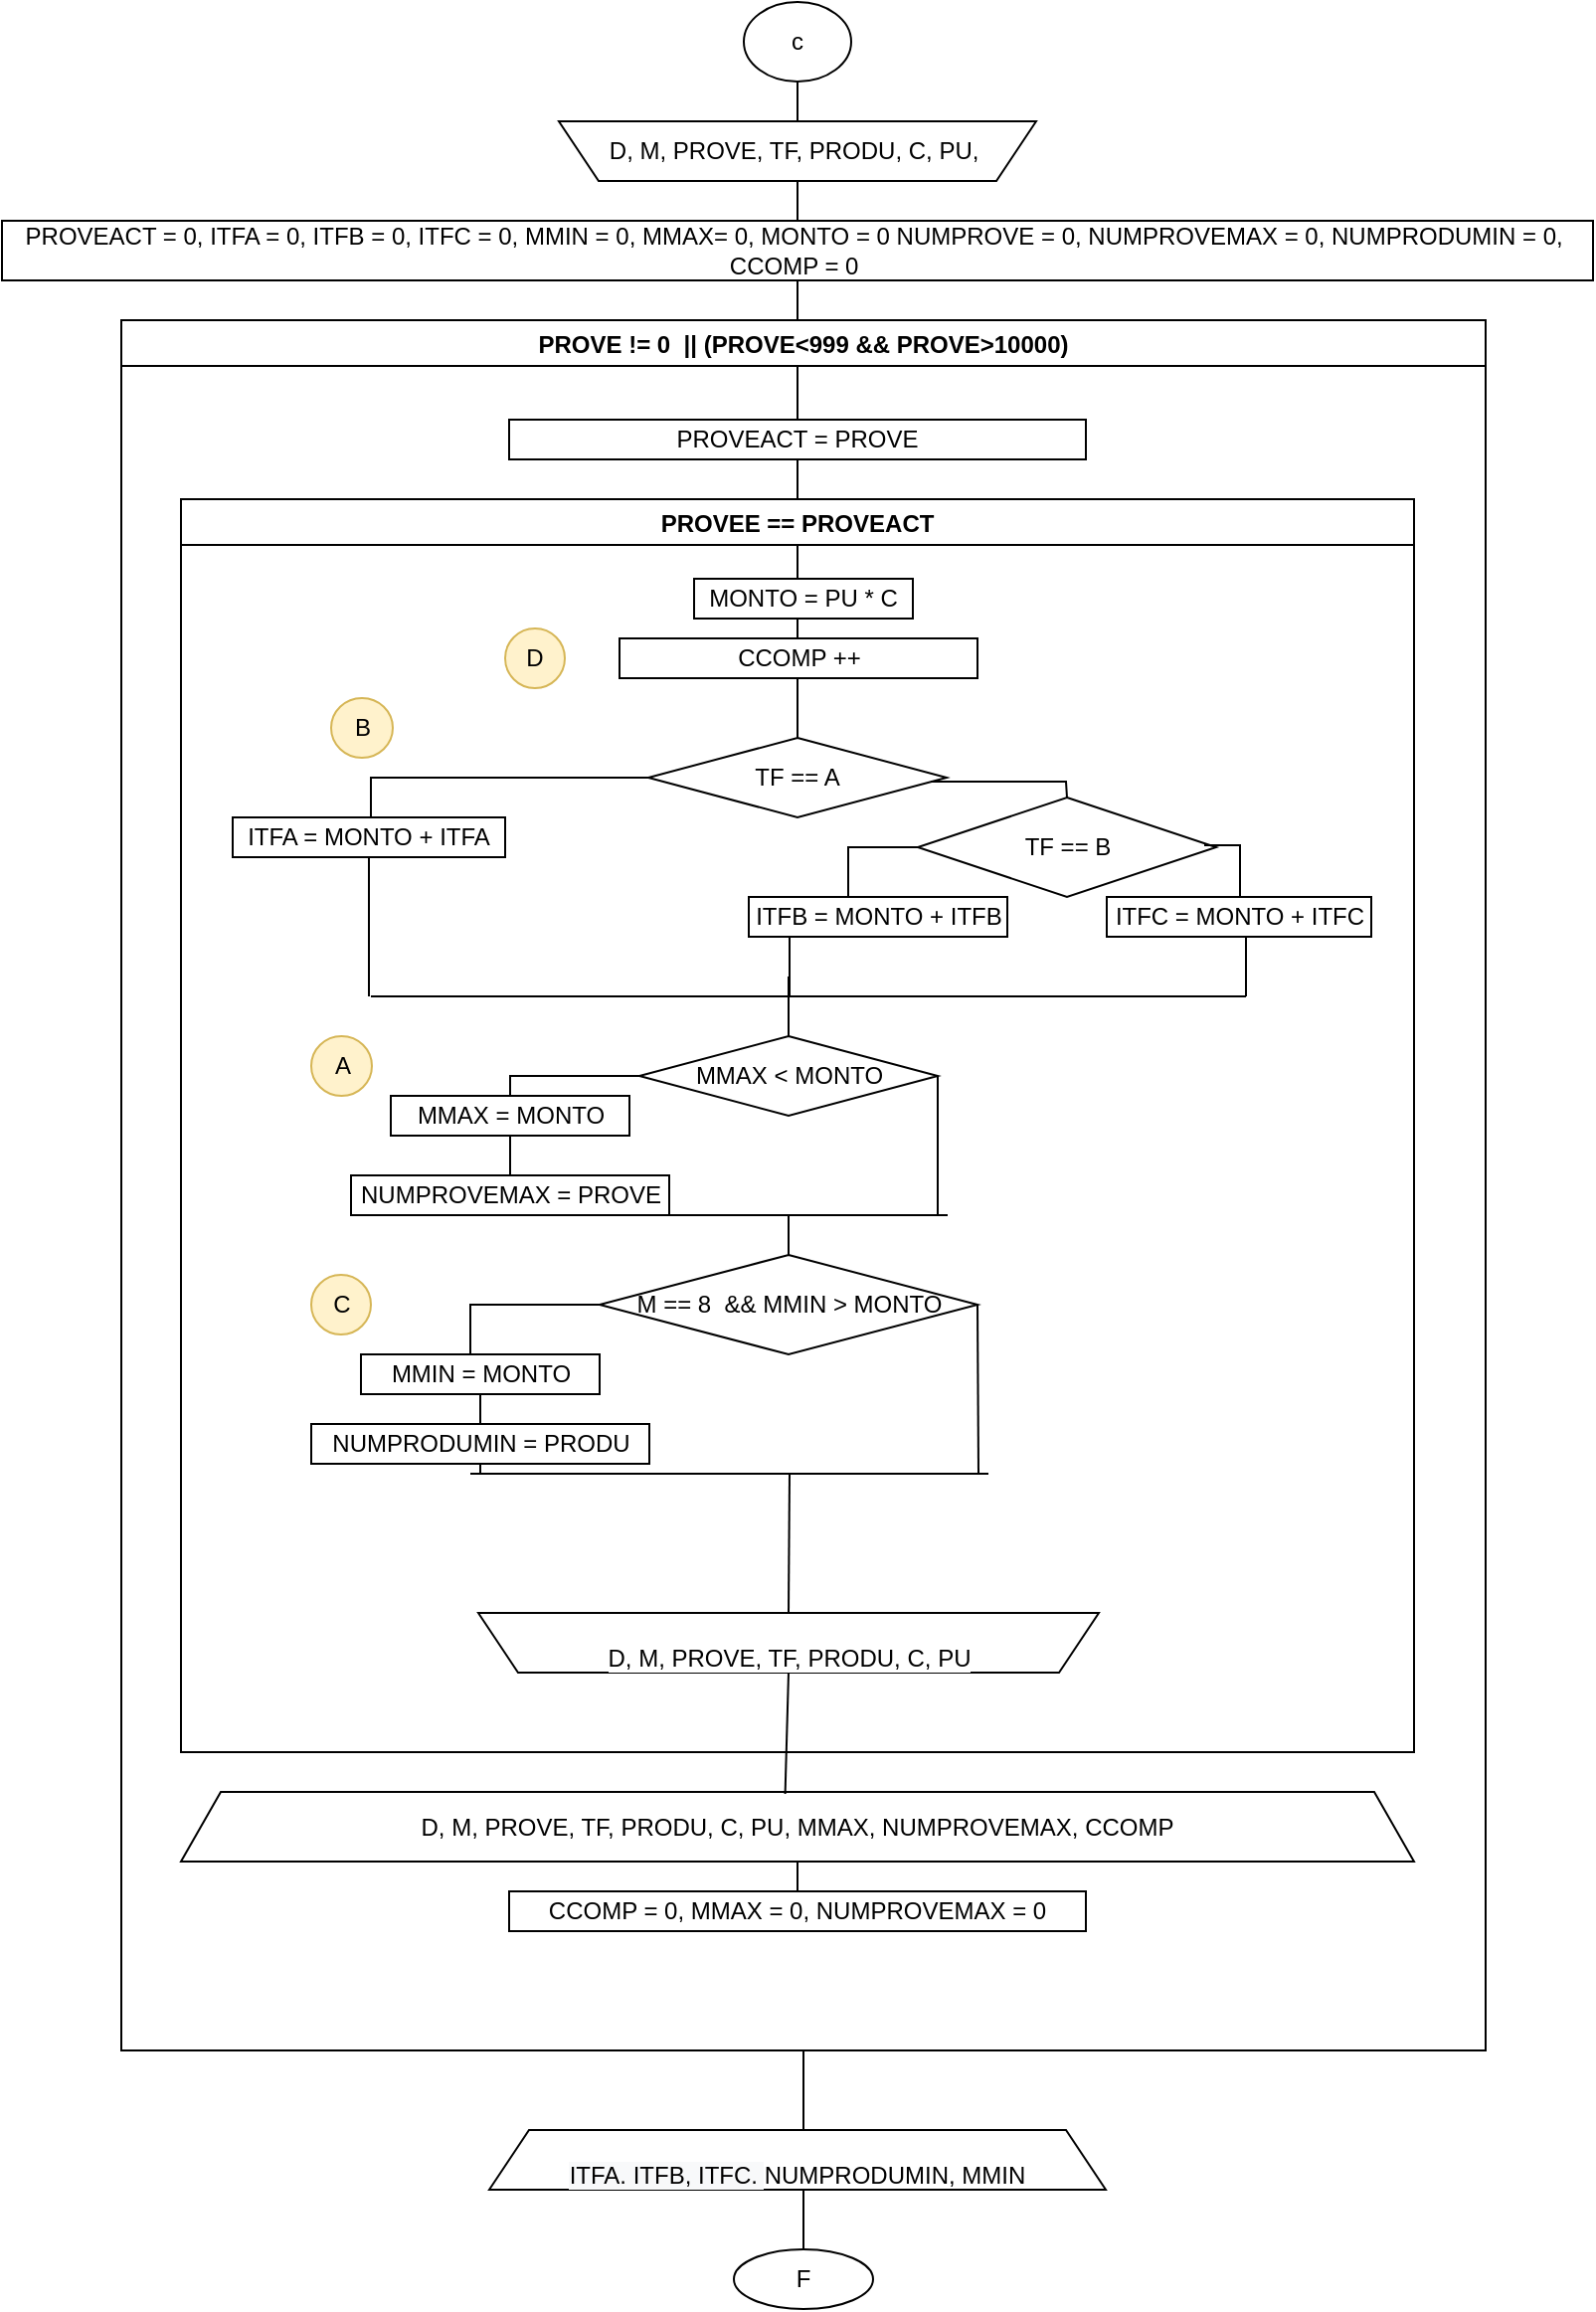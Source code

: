 <mxfile version="18.1.3" type="github"><diagram id="T6bf9l7Ml7d_vDEy41i0" name="Page-1"><mxGraphModel dx="1422" dy="832" grid="1" gridSize="10" guides="1" tooltips="1" connect="1" arrows="1" fold="1" page="1" pageScale="1" pageWidth="827" pageHeight="1169" math="0" shadow="0"><root><mxCell id="0"/><mxCell id="1" parent="0"/><mxCell id="kvwJAK5XvjQ-GY-1os86-18" value="" style="endArrow=none;html=1;rounded=0;entryX=0.5;entryY=0;entryDx=0;entryDy=0;exitX=0.5;exitY=0;exitDx=0;exitDy=0;startArrow=none;" parent="1" source="qTgdtimCsJ4_vi28gznx-4" target="qTgdtimCsJ4_vi28gznx-29" edge="1"><mxGeometry width="50" height="50" relative="1" as="geometry"><mxPoint x="414" y="190" as="sourcePoint"/><mxPoint x="440" y="180" as="targetPoint"/></mxGeometry></mxCell><mxCell id="qTgdtimCsJ4_vi28gznx-1" value="c" style="ellipse;whiteSpace=wrap;html=1;" parent="1" vertex="1"><mxGeometry x="387" width="54" height="40" as="geometry"/></mxCell><mxCell id="qTgdtimCsJ4_vi28gznx-6" value="PROVE != 0  || (PROVE&lt;999 &amp;&amp; PROVE&gt;10000)" style="swimlane;" parent="1" vertex="1"><mxGeometry x="74" y="160" width="686" height="870" as="geometry"/></mxCell><mxCell id="kIGGIpSCVBMsrQz8wcXm-8" value="" style="endArrow=none;html=1;rounded=0;entryX=0.5;entryY=1;entryDx=0;entryDy=0;exitX=0.5;exitY=0;exitDx=0;exitDy=0;" edge="1" parent="qTgdtimCsJ4_vi28gznx-6" source="kvwJAK5XvjQ-GY-1os86-3" target="qTgdtimCsJ4_vi28gznx-4"><mxGeometry width="50" height="50" relative="1" as="geometry"><mxPoint x="316" y="120" as="sourcePoint"/><mxPoint x="366" y="70" as="targetPoint"/></mxGeometry></mxCell><mxCell id="qTgdtimCsJ4_vi28gznx-4" value="PROVEACT = PROVE" style="rounded=0;whiteSpace=wrap;html=1;" parent="qTgdtimCsJ4_vi28gznx-6" vertex="1"><mxGeometry x="195" y="50" width="290" height="20" as="geometry"/></mxCell><mxCell id="qTgdtimCsJ4_vi28gznx-7" value="PROVEE == PROVEACT" style="swimlane;" parent="qTgdtimCsJ4_vi28gznx-6" vertex="1"><mxGeometry x="30" y="90" width="620" height="630" as="geometry"/></mxCell><mxCell id="qTgdtimCsJ4_vi28gznx-55" value="&lt;br style=&quot;&quot;&gt;&lt;span style=&quot;background-color: rgb(255, 255, 255);&quot;&gt;D, M, PROVE, TF, PRODU, C, PU&lt;/span&gt;" style="shape=trapezoid;perimeter=trapezoidPerimeter;whiteSpace=wrap;html=1;fixedSize=1;flipV=1;" parent="qTgdtimCsJ4_vi28gznx-7" vertex="1"><mxGeometry x="149.5" y="560" width="312" height="30" as="geometry"/></mxCell><mxCell id="kvwJAK5XvjQ-GY-1os86-3" value="TF == A" style="rhombus;whiteSpace=wrap;html=1;" parent="qTgdtimCsJ4_vi28gznx-7" vertex="1"><mxGeometry x="235" y="120" width="150" height="40" as="geometry"/></mxCell><mxCell id="kvwJAK5XvjQ-GY-1os86-15" value="ITFA = MONTO + ITFA" style="rounded=0;whiteSpace=wrap;html=1;" parent="qTgdtimCsJ4_vi28gznx-7" vertex="1"><mxGeometry x="26" y="160" width="137" height="20" as="geometry"/></mxCell><mxCell id="kvwJAK5XvjQ-GY-1os86-11" value="" style="endArrow=none;html=1;rounded=0;exitX=0.5;exitY=1;exitDx=0;exitDy=0;" parent="qTgdtimCsJ4_vi28gznx-7" source="kvwJAK5XvjQ-GY-1os86-15" edge="1"><mxGeometry width="50" height="50" relative="1" as="geometry"><mxPoint x="91.5" y="190" as="sourcePoint"/><mxPoint x="94.5" y="250" as="targetPoint"/></mxGeometry></mxCell><mxCell id="kvwJAK5XvjQ-GY-1os86-13" value="" style="endArrow=none;html=1;rounded=0;" parent="qTgdtimCsJ4_vi28gznx-7" edge="1"><mxGeometry width="50" height="50" relative="1" as="geometry"><mxPoint x="95.5" y="250" as="sourcePoint"/><mxPoint x="535.5" y="250" as="targetPoint"/></mxGeometry></mxCell><mxCell id="kvwJAK5XvjQ-GY-1os86-9" value="" style="endArrow=none;html=1;rounded=0;entryX=0;entryY=0.5;entryDx=0;entryDy=0;startArrow=none;" parent="qTgdtimCsJ4_vi28gznx-7" target="kvwJAK5XvjQ-GY-1os86-4" edge="1"><mxGeometry width="50" height="50" relative="1" as="geometry"><mxPoint x="335.5" y="200" as="sourcePoint"/><mxPoint x="280" y="220" as="targetPoint"/><Array as="points"><mxPoint x="335.5" y="175"/><mxPoint x="349.5" y="175"/></Array></mxGeometry></mxCell><mxCell id="kvwJAK5XvjQ-GY-1os86-4" value="TF == B" style="rhombus;whiteSpace=wrap;html=1;" parent="qTgdtimCsJ4_vi28gznx-7" vertex="1"><mxGeometry x="370.5" y="150" width="150" height="50" as="geometry"/></mxCell><mxCell id="kvwJAK5XvjQ-GY-1os86-8" value="" style="endArrow=none;html=1;rounded=0;exitX=0.5;exitY=0;exitDx=0;exitDy=0;entryX=0.947;entryY=0.55;entryDx=0;entryDy=0;entryPerimeter=0;" parent="qTgdtimCsJ4_vi28gznx-7" source="kvwJAK5XvjQ-GY-1os86-4" target="kvwJAK5XvjQ-GY-1os86-3" edge="1"><mxGeometry width="50" height="50" relative="1" as="geometry"><mxPoint x="299" y="210" as="sourcePoint"/><mxPoint x="349" y="160" as="targetPoint"/><Array as="points"><mxPoint x="445" y="142"/></Array></mxGeometry></mxCell><mxCell id="kvwJAK5XvjQ-GY-1os86-6" value="ITFC = MONTO + ITFC" style="rounded=0;whiteSpace=wrap;html=1;" parent="qTgdtimCsJ4_vi28gznx-7" vertex="1"><mxGeometry x="465.5" y="200" width="133" height="20" as="geometry"/></mxCell><mxCell id="kvwJAK5XvjQ-GY-1os86-10" value="" style="endArrow=none;html=1;rounded=0;entryX=0.96;entryY=0.48;entryDx=0;entryDy=0;entryPerimeter=0;" parent="qTgdtimCsJ4_vi28gznx-7" target="kvwJAK5XvjQ-GY-1os86-4" edge="1"><mxGeometry width="50" height="50" relative="1" as="geometry"><mxPoint x="532.5" y="200" as="sourcePoint"/><mxPoint x="300" y="120" as="targetPoint"/><Array as="points"><mxPoint x="532.5" y="174"/></Array></mxGeometry></mxCell><mxCell id="kvwJAK5XvjQ-GY-1os86-12" value="" style="endArrow=none;html=1;rounded=0;" parent="qTgdtimCsJ4_vi28gznx-7" edge="1"><mxGeometry width="50" height="50" relative="1" as="geometry"><mxPoint x="535.5" y="220" as="sourcePoint"/><mxPoint x="535.5" y="250" as="targetPoint"/></mxGeometry></mxCell><mxCell id="kvwJAK5XvjQ-GY-1os86-7" value="" style="endArrow=none;html=1;rounded=0;entryX=0;entryY=0.5;entryDx=0;entryDy=0;" parent="qTgdtimCsJ4_vi28gznx-7" target="kvwJAK5XvjQ-GY-1os86-3" edge="1"><mxGeometry width="50" height="50" relative="1" as="geometry"><mxPoint x="95.5" y="160" as="sourcePoint"/><mxPoint x="300" y="120" as="targetPoint"/><Array as="points"><mxPoint x="95.5" y="140"/></Array></mxGeometry></mxCell><mxCell id="kvwJAK5XvjQ-GY-1os86-16" value="MONTO = PU * C" style="rounded=0;whiteSpace=wrap;html=1;" parent="qTgdtimCsJ4_vi28gznx-7" vertex="1"><mxGeometry x="258" y="40" width="110" height="20" as="geometry"/></mxCell><mxCell id="kvwJAK5XvjQ-GY-1os86-5" value="ITFB = MONTO + ITFB" style="rounded=0;whiteSpace=wrap;html=1;" parent="qTgdtimCsJ4_vi28gznx-7" vertex="1"><mxGeometry x="285.5" y="200" width="130" height="20" as="geometry"/></mxCell><mxCell id="kvwJAK5XvjQ-GY-1os86-20" value="MMAX &amp;lt; MONTO" style="rhombus;whiteSpace=wrap;html=1;" parent="qTgdtimCsJ4_vi28gznx-7" vertex="1"><mxGeometry x="230.5" y="270" width="150" height="40" as="geometry"/></mxCell><mxCell id="kvwJAK5XvjQ-GY-1os86-19" value="MMAX = MONTO" style="rounded=0;whiteSpace=wrap;html=1;" parent="qTgdtimCsJ4_vi28gznx-7" vertex="1"><mxGeometry x="105.5" y="300" width="120" height="20" as="geometry"/></mxCell><mxCell id="kvwJAK5XvjQ-GY-1os86-24" value="NUMPROVEMAX = PROVE" style="rounded=0;whiteSpace=wrap;html=1;" parent="qTgdtimCsJ4_vi28gznx-7" vertex="1"><mxGeometry x="85.5" y="340" width="160" height="20" as="geometry"/></mxCell><mxCell id="kvwJAK5XvjQ-GY-1os86-57" value="" style="endArrow=none;html=1;rounded=0;entryX=0;entryY=0.5;entryDx=0;entryDy=0;exitX=0.5;exitY=0;exitDx=0;exitDy=0;" parent="qTgdtimCsJ4_vi28gznx-7" source="kvwJAK5XvjQ-GY-1os86-19" target="kvwJAK5XvjQ-GY-1os86-20" edge="1"><mxGeometry width="50" height="50" relative="1" as="geometry"><mxPoint x="295.5" y="350" as="sourcePoint"/><mxPoint x="345.5" y="300" as="targetPoint"/><Array as="points"><mxPoint x="165.5" y="290"/></Array></mxGeometry></mxCell><mxCell id="kvwJAK5XvjQ-GY-1os86-58" value="" style="endArrow=none;html=1;rounded=0;entryX=0.5;entryY=1;entryDx=0;entryDy=0;exitX=0.5;exitY=0;exitDx=0;exitDy=0;" parent="qTgdtimCsJ4_vi28gznx-7" source="kvwJAK5XvjQ-GY-1os86-24" target="kvwJAK5XvjQ-GY-1os86-19" edge="1"><mxGeometry width="50" height="50" relative="1" as="geometry"><mxPoint x="295.5" y="350" as="sourcePoint"/><mxPoint x="345.5" y="300" as="targetPoint"/></mxGeometry></mxCell><mxCell id="kvwJAK5XvjQ-GY-1os86-63" value="A" style="ellipse;whiteSpace=wrap;html=1;fillColor=#fff2cc;strokeColor=#d6b656;" parent="qTgdtimCsJ4_vi28gznx-7" vertex="1"><mxGeometry x="65.5" y="270" width="30.5" height="30" as="geometry"/></mxCell><mxCell id="kvwJAK5XvjQ-GY-1os86-64" value="B" style="ellipse;whiteSpace=wrap;html=1;fillColor=#fff2cc;strokeColor=#d6b656;" parent="qTgdtimCsJ4_vi28gznx-7" vertex="1"><mxGeometry x="75.5" y="100" width="31" height="30" as="geometry"/></mxCell><mxCell id="kvwJAK5XvjQ-GY-1os86-21" value="M == 8&amp;nbsp; &amp;amp;&amp;amp; MMIN &amp;gt; MONTO" style="rhombus;whiteSpace=wrap;html=1;" parent="qTgdtimCsJ4_vi28gznx-7" vertex="1"><mxGeometry x="210.5" y="380" width="190" height="50" as="geometry"/></mxCell><mxCell id="kvwJAK5XvjQ-GY-1os86-22" value="MMIN = MONTO" style="rounded=0;whiteSpace=wrap;html=1;" parent="qTgdtimCsJ4_vi28gznx-7" vertex="1"><mxGeometry x="90.5" y="430" width="120" height="20" as="geometry"/></mxCell><mxCell id="kvwJAK5XvjQ-GY-1os86-23" value="NUMPRODUMIN = PRODU" style="rounded=0;whiteSpace=wrap;html=1;" parent="qTgdtimCsJ4_vi28gznx-7" vertex="1"><mxGeometry x="65.5" y="465" width="170" height="20" as="geometry"/></mxCell><mxCell id="kvwJAK5XvjQ-GY-1os86-49" value="" style="endArrow=none;html=1;rounded=0;entryX=0;entryY=0.5;entryDx=0;entryDy=0;" parent="qTgdtimCsJ4_vi28gznx-7" target="kvwJAK5XvjQ-GY-1os86-21" edge="1"><mxGeometry width="50" height="50" relative="1" as="geometry"><mxPoint x="145.5" y="430" as="sourcePoint"/><mxPoint x="330.5" y="440" as="targetPoint"/><Array as="points"><mxPoint x="145.5" y="405"/></Array></mxGeometry></mxCell><mxCell id="kvwJAK5XvjQ-GY-1os86-52" value="" style="endArrow=none;html=1;rounded=0;entryX=0.5;entryY=1;entryDx=0;entryDy=0;exitX=0.5;exitY=0;exitDx=0;exitDy=0;" parent="qTgdtimCsJ4_vi28gznx-7" source="kvwJAK5XvjQ-GY-1os86-23" target="kvwJAK5XvjQ-GY-1os86-22" edge="1"><mxGeometry width="50" height="50" relative="1" as="geometry"><mxPoint x="280.5" y="490" as="sourcePoint"/><mxPoint x="330.5" y="440" as="targetPoint"/></mxGeometry></mxCell><mxCell id="kvwJAK5XvjQ-GY-1os86-54" value="" style="endArrow=none;html=1;rounded=0;entryX=1;entryY=0.5;entryDx=0;entryDy=0;" parent="qTgdtimCsJ4_vi28gznx-7" target="kvwJAK5XvjQ-GY-1os86-21" edge="1"><mxGeometry width="50" height="50" relative="1" as="geometry"><mxPoint x="401" y="490" as="sourcePoint"/><mxPoint x="330.5" y="440" as="targetPoint"/></mxGeometry></mxCell><mxCell id="kvwJAK5XvjQ-GY-1os86-55" value="" style="endArrow=none;html=1;rounded=0;" parent="qTgdtimCsJ4_vi28gznx-7" edge="1"><mxGeometry width="50" height="50" relative="1" as="geometry"><mxPoint x="293" y="490" as="sourcePoint"/><mxPoint x="406" y="490" as="targetPoint"/></mxGeometry></mxCell><mxCell id="kvwJAK5XvjQ-GY-1os86-74" value="C" style="ellipse;whiteSpace=wrap;html=1;fillColor=#fff2cc;strokeColor=#d6b656;" parent="qTgdtimCsJ4_vi28gznx-7" vertex="1"><mxGeometry x="65.5" y="390" width="30" height="30" as="geometry"/></mxCell><mxCell id="kvwJAK5XvjQ-GY-1os86-76" value="CCOMP ++" style="rounded=0;whiteSpace=wrap;html=1;" parent="qTgdtimCsJ4_vi28gznx-7" vertex="1"><mxGeometry x="220.5" y="70" width="180" height="20" as="geometry"/></mxCell><mxCell id="kvwJAK5XvjQ-GY-1os86-79" value="D" style="ellipse;whiteSpace=wrap;html=1;fillColor=#fff2cc;strokeColor=#d6b656;" parent="qTgdtimCsJ4_vi28gznx-7" vertex="1"><mxGeometry x="163" y="65" width="30" height="30" as="geometry"/></mxCell><mxCell id="qTgdtimCsJ4_vi28gznx-11" value="D, M, PROVE, TF, PRODU, C, PU, MMAX, NUMPROVEMAX, CCOMP" style="shape=trapezoid;perimeter=trapezoidPerimeter;whiteSpace=wrap;html=1;fixedSize=1;" parent="qTgdtimCsJ4_vi28gznx-6" vertex="1"><mxGeometry x="30" y="740" width="620" height="35" as="geometry"/></mxCell><mxCell id="kvwJAK5XvjQ-GY-1os86-80" value="" style="endArrow=none;html=1;rounded=0;entryX=0.5;entryY=1;entryDx=0;entryDy=0;exitX=0.49;exitY=0.029;exitDx=0;exitDy=0;exitPerimeter=0;" parent="qTgdtimCsJ4_vi28gznx-6" source="qTgdtimCsJ4_vi28gznx-11" target="qTgdtimCsJ4_vi28gznx-55" edge="1"><mxGeometry width="50" height="50" relative="1" as="geometry"><mxPoint x="336" y="790" as="sourcePoint"/><mxPoint x="209" y="650" as="targetPoint"/></mxGeometry></mxCell><mxCell id="kvwJAK5XvjQ-GY-1os86-78" value="CCOMP = 0, MMAX = 0, NUMPROVEMAX = 0" style="rounded=0;whiteSpace=wrap;html=1;" parent="qTgdtimCsJ4_vi28gznx-6" vertex="1"><mxGeometry x="195" y="790" width="290" height="20" as="geometry"/></mxCell><mxCell id="kvwJAK5XvjQ-GY-1os86-77" value="" style="endArrow=none;html=1;rounded=0;entryX=0.5;entryY=1;entryDx=0;entryDy=0;startArrow=none;" parent="qTgdtimCsJ4_vi28gznx-6" source="kvwJAK5XvjQ-GY-1os86-78" target="qTgdtimCsJ4_vi28gznx-11" edge="1"><mxGeometry width="50" height="50" relative="1" as="geometry"><mxPoint x="339" y="870" as="sourcePoint"/><mxPoint x="339" y="830" as="targetPoint"/></mxGeometry></mxCell><mxCell id="qTgdtimCsJ4_vi28gznx-12" value="F" style="ellipse;whiteSpace=wrap;html=1;" parent="1" vertex="1"><mxGeometry x="382" y="1130" width="70" height="30" as="geometry"/></mxCell><mxCell id="qTgdtimCsJ4_vi28gznx-29" value="&lt;span style=&quot;&quot;&gt;D, M, PROVE, TF, PRODU, C, PU,&amp;nbsp;&lt;/span&gt;" style="shape=trapezoid;perimeter=trapezoidPerimeter;whiteSpace=wrap;html=1;fixedSize=1;direction=west;" parent="1" vertex="1"><mxGeometry x="294" y="60" width="240" height="30" as="geometry"/></mxCell><mxCell id="qTgdtimCsJ4_vi28gznx-50" value="" style="endArrow=none;html=1;rounded=0;exitX=0.5;exitY=1;exitDx=0;exitDy=0;entryX=0.5;entryY=0;entryDx=0;entryDy=0;startArrow=none;" parent="1" source="qTgdtimCsJ4_vi28gznx-6" target="qTgdtimCsJ4_vi28gznx-12" edge="1"><mxGeometry width="50" height="50" relative="1" as="geometry"><mxPoint x="411" y="1110" as="sourcePoint"/><mxPoint x="440" y="700" as="targetPoint"/></mxGeometry></mxCell><mxCell id="qTgdtimCsJ4_vi28gznx-52" value="" style="endArrow=none;html=1;rounded=0;exitX=0.5;exitY=1;exitDx=0;exitDy=0;entryX=0.5;entryY=1;entryDx=0;entryDy=0;" parent="1" source="qTgdtimCsJ4_vi28gznx-29" target="qTgdtimCsJ4_vi28gznx-1" edge="1"><mxGeometry width="50" height="50" relative="1" as="geometry"><mxPoint x="150" y="310" as="sourcePoint"/><mxPoint x="410" y="40" as="targetPoint"/></mxGeometry></mxCell><mxCell id="kvwJAK5XvjQ-GY-1os86-47" value="" style="endArrow=none;html=1;rounded=0;" parent="1" edge="1"><mxGeometry width="50" height="50" relative="1" as="geometry"><mxPoint x="410" y="500" as="sourcePoint"/><mxPoint x="410" y="470" as="targetPoint"/><Array as="points"><mxPoint x="410" y="480"/></Array></mxGeometry></mxCell><mxCell id="kvwJAK5XvjQ-GY-1os86-59" value="" style="endArrow=none;html=1;rounded=0;entryX=1;entryY=0.5;entryDx=0;entryDy=0;" parent="1" target="kvwJAK5XvjQ-GY-1os86-20" edge="1"><mxGeometry width="50" height="50" relative="1" as="geometry"><mxPoint x="484.5" y="610" as="sourcePoint"/><mxPoint x="449.5" y="540" as="targetPoint"/></mxGeometry></mxCell><mxCell id="kvwJAK5XvjQ-GY-1os86-60" value="" style="endArrow=none;html=1;rounded=0;" parent="1" edge="1"><mxGeometry width="50" height="50" relative="1" as="geometry"><mxPoint x="269.5" y="610" as="sourcePoint"/><mxPoint x="489.5" y="610" as="targetPoint"/></mxGeometry></mxCell><mxCell id="kvwJAK5XvjQ-GY-1os86-61" value="" style="endArrow=none;html=1;rounded=0;exitX=0.5;exitY=1;exitDx=0;exitDy=0;" parent="1" source="kvwJAK5XvjQ-GY-1os86-24" edge="1"><mxGeometry width="50" height="50" relative="1" as="geometry"><mxPoint x="399.5" y="590" as="sourcePoint"/><mxPoint x="269.5" y="610" as="targetPoint"/></mxGeometry></mxCell><mxCell id="kvwJAK5XvjQ-GY-1os86-66" value="" style="endArrow=none;html=1;rounded=0;exitX=0.5;exitY=0;exitDx=0;exitDy=0;" parent="1" source="kvwJAK5XvjQ-GY-1os86-20" edge="1"><mxGeometry width="50" height="50" relative="1" as="geometry"><mxPoint x="229.5" y="710" as="sourcePoint"/><mxPoint x="409.5" y="490" as="targetPoint"/></mxGeometry></mxCell><mxCell id="kvwJAK5XvjQ-GY-1os86-67" value="" style="endArrow=none;html=1;rounded=0;exitX=0.5;exitY=0;exitDx=0;exitDy=0;" parent="1" source="kvwJAK5XvjQ-GY-1os86-21" edge="1"><mxGeometry width="50" height="50" relative="1" as="geometry"><mxPoint x="229.5" y="710" as="sourcePoint"/><mxPoint x="409.5" y="610" as="targetPoint"/></mxGeometry></mxCell><mxCell id="kvwJAK5XvjQ-GY-1os86-68" value="" style="endArrow=none;html=1;rounded=0;" parent="1" edge="1"><mxGeometry width="50" height="50" relative="1" as="geometry"><mxPoint x="249.5" y="740" as="sourcePoint"/><mxPoint x="399.5" y="740" as="targetPoint"/></mxGeometry></mxCell><mxCell id="kvwJAK5XvjQ-GY-1os86-69" value="" style="endArrow=none;html=1;rounded=0;entryX=0.5;entryY=1;entryDx=0;entryDy=0;" parent="1" target="kvwJAK5XvjQ-GY-1os86-23" edge="1"><mxGeometry width="50" height="50" relative="1" as="geometry"><mxPoint x="254.5" y="740" as="sourcePoint"/><mxPoint x="279.5" y="560" as="targetPoint"/></mxGeometry></mxCell><mxCell id="kvwJAK5XvjQ-GY-1os86-70" value="&lt;br&gt;&lt;span style=&quot;color: rgb(0, 0, 0); font-family: Helvetica; font-size: 12px; font-style: normal; font-variant-ligatures: normal; font-variant-caps: normal; font-weight: 400; letter-spacing: normal; orphans: 2; text-align: center; text-indent: 0px; text-transform: none; widows: 2; word-spacing: 0px; -webkit-text-stroke-width: 0px; background-color: rgb(248, 249, 250); text-decoration-thickness: initial; text-decoration-style: initial; text-decoration-color: initial; float: none; display: inline !important;&quot;&gt;ITFA. ITFB, ITFC.&amp;nbsp;&lt;/span&gt;NUMPRODUMIN, MMIN" style="shape=trapezoid;perimeter=trapezoidPerimeter;whiteSpace=wrap;html=1;fixedSize=1;" parent="1" vertex="1"><mxGeometry x="259" y="1070" width="310" height="30" as="geometry"/></mxCell><mxCell id="kvwJAK5XvjQ-GY-1os86-71" value="&lt;span style=&quot;&quot;&gt;PROVEACT = 0, ITFA = 0, ITFB = 0, ITFC = 0, MMIN = 0, MMAX= 0, MONTO = 0 NUMPROVE = 0, NUMPROVEMAX = 0, NUMPRODUMIN = 0,&amp;nbsp; CCOMP = 0&amp;nbsp;&lt;/span&gt;" style="rounded=0;whiteSpace=wrap;html=1;" parent="1" vertex="1"><mxGeometry x="14" y="110" width="800" height="30" as="geometry"/></mxCell><mxCell id="kvwJAK5XvjQ-GY-1os86-73" value="" style="endArrow=none;html=1;rounded=0;exitX=0.5;exitY=0;exitDx=0;exitDy=0;" parent="1" source="qTgdtimCsJ4_vi28gznx-55" edge="1"><mxGeometry width="50" height="50" relative="1" as="geometry"><mxPoint x="229.5" y="710" as="sourcePoint"/><mxPoint x="410" y="740" as="targetPoint"/></mxGeometry></mxCell></root></mxGraphModel></diagram></mxfile>